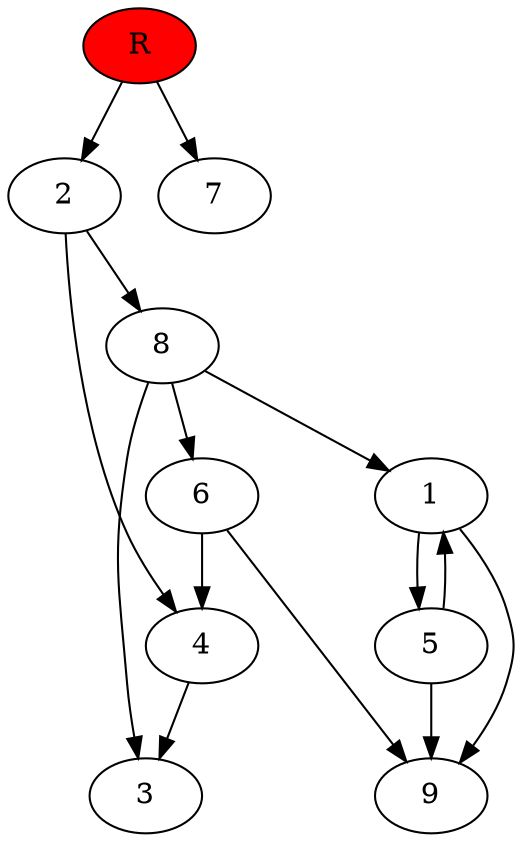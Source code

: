 digraph prb704 {
	1
	2
	3
	4
	5
	6
	7
	8
	R [fillcolor="#ff0000" style=filled]
	1 -> 5
	1 -> 9
	2 -> 4
	2 -> 8
	4 -> 3
	5 -> 1
	5 -> 9
	6 -> 4
	6 -> 9
	8 -> 1
	8 -> 3
	8 -> 6
	R -> 2
	R -> 7
}
